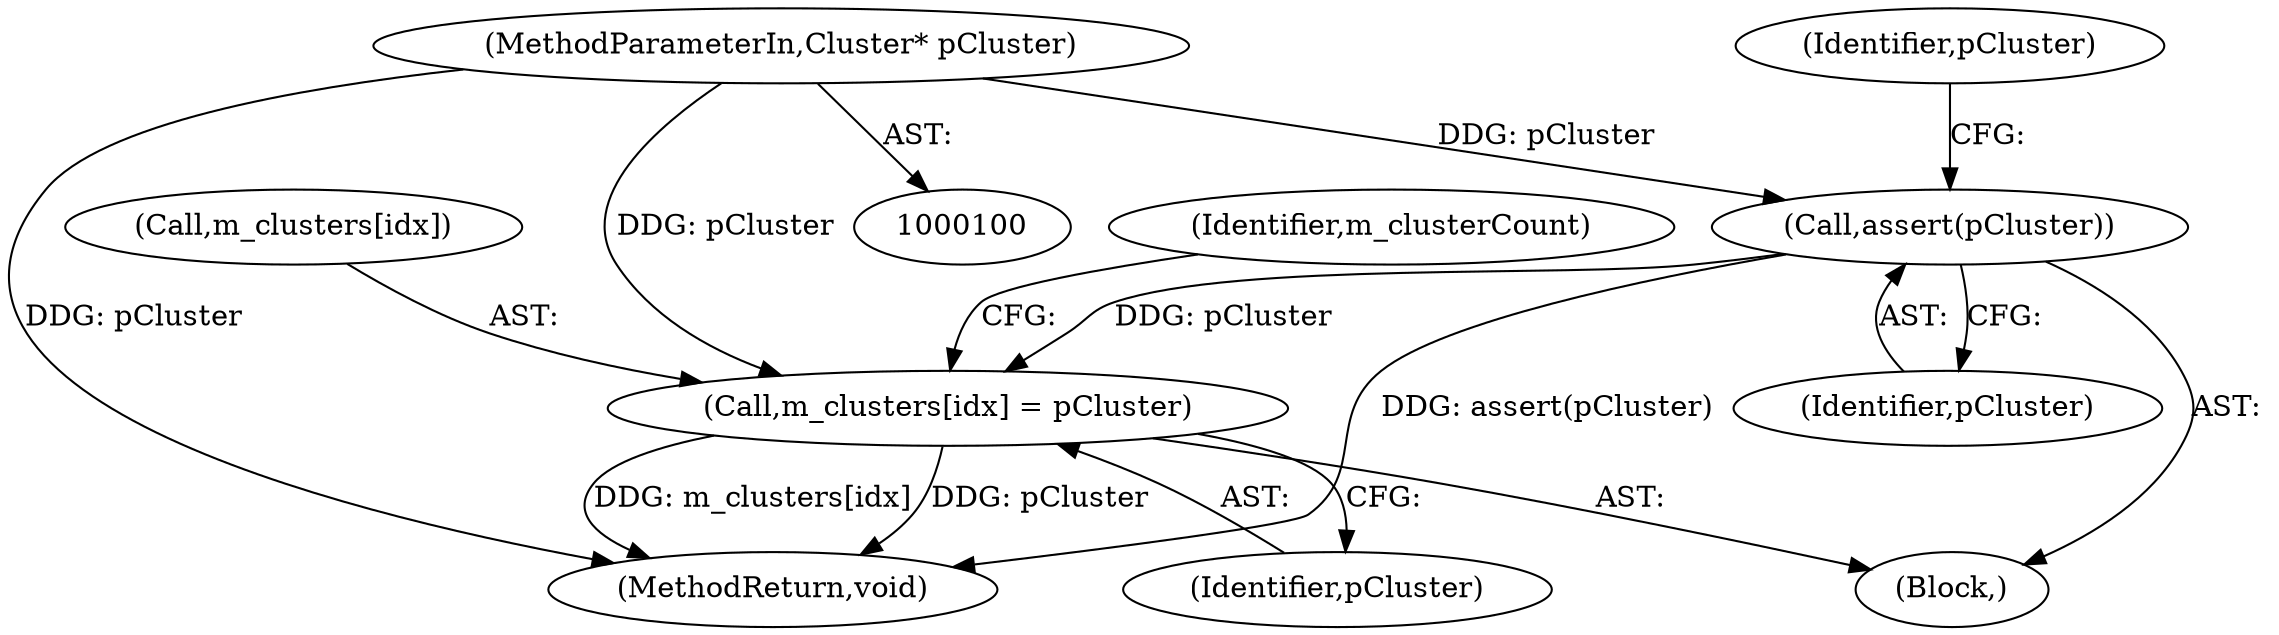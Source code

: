 digraph "1_Android_04839626ed859623901ebd3a5fd483982186b59d@API" {
"1000103" [label="(Call,assert(pCluster))"];
"1000101" [label="(MethodParameterIn,Cluster* pCluster)"];
"1000244" [label="(Call,m_clusters[idx] = pCluster)"];
"1000251" [label="(MethodReturn,void)"];
"1000108" [label="(Identifier,pCluster)"];
"1000104" [label="(Identifier,pCluster)"];
"1000101" [label="(MethodParameterIn,Cluster* pCluster)"];
"1000103" [label="(Call,assert(pCluster))"];
"1000102" [label="(Block,)"];
"1000244" [label="(Call,m_clusters[idx] = pCluster)"];
"1000245" [label="(Call,m_clusters[idx])"];
"1000250" [label="(Identifier,m_clusterCount)"];
"1000248" [label="(Identifier,pCluster)"];
"1000103" -> "1000102"  [label="AST: "];
"1000103" -> "1000104"  [label="CFG: "];
"1000104" -> "1000103"  [label="AST: "];
"1000108" -> "1000103"  [label="CFG: "];
"1000103" -> "1000251"  [label="DDG: assert(pCluster)"];
"1000101" -> "1000103"  [label="DDG: pCluster"];
"1000103" -> "1000244"  [label="DDG: pCluster"];
"1000101" -> "1000100"  [label="AST: "];
"1000101" -> "1000251"  [label="DDG: pCluster"];
"1000101" -> "1000244"  [label="DDG: pCluster"];
"1000244" -> "1000102"  [label="AST: "];
"1000244" -> "1000248"  [label="CFG: "];
"1000245" -> "1000244"  [label="AST: "];
"1000248" -> "1000244"  [label="AST: "];
"1000250" -> "1000244"  [label="CFG: "];
"1000244" -> "1000251"  [label="DDG: m_clusters[idx]"];
"1000244" -> "1000251"  [label="DDG: pCluster"];
}
